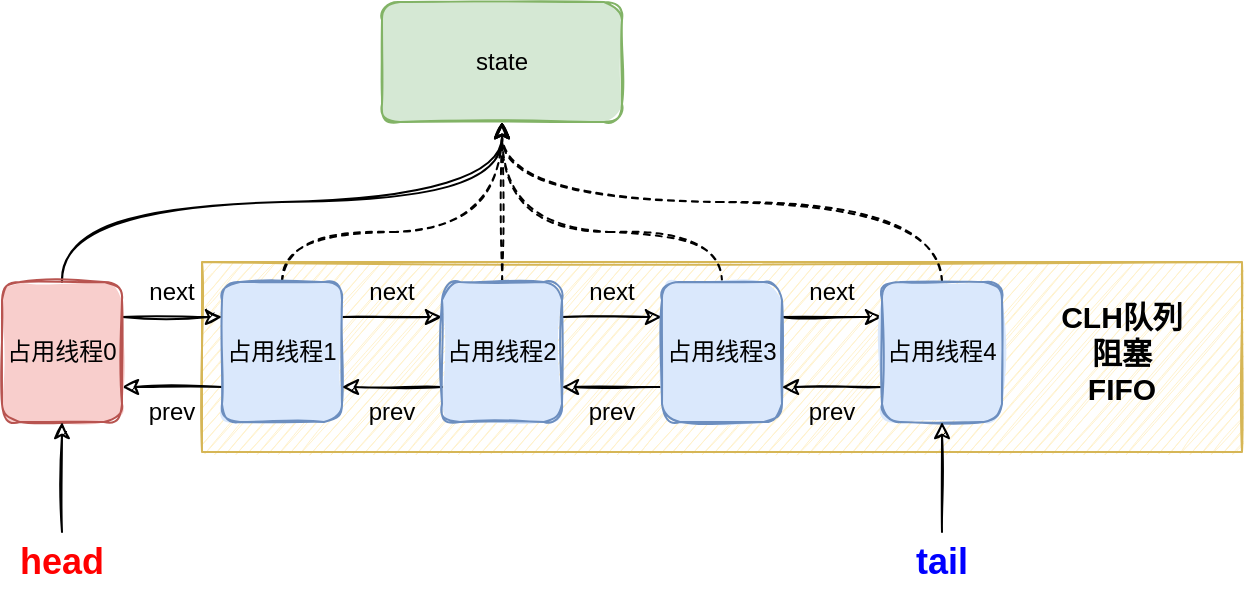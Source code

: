 <mxfile version="20.3.7" type="github">
  <diagram id="Yuw8eQQD934mDUAI04a5" name="第 1 页">
    <mxGraphModel dx="1422" dy="752" grid="1" gridSize="10" guides="1" tooltips="1" connect="1" arrows="1" fold="1" page="1" pageScale="1" pageWidth="827" pageHeight="1169" math="0" shadow="0">
      <root>
        <mxCell id="0" />
        <mxCell id="1" parent="0" />
        <mxCell id="kUrpYP0FrZ2lY7gKSXWZ-40" value="" style="rounded=0;whiteSpace=wrap;html=1;fontSize=18;sketch=1;fillColor=#fff2cc;strokeColor=#d6b656;shadow=0;glass=0;" vertex="1" parent="1">
          <mxGeometry x="200" y="370" width="520" height="95" as="geometry" />
        </mxCell>
        <mxCell id="kUrpYP0FrZ2lY7gKSXWZ-7" value="state" style="rounded=1;whiteSpace=wrap;html=1;sketch=1;fillColor=#d5e8d4;strokeColor=#82b366;fillStyle=solid;" vertex="1" parent="1">
          <mxGeometry x="290" y="240" width="120" height="60" as="geometry" />
        </mxCell>
        <mxCell id="kUrpYP0FrZ2lY7gKSXWZ-14" style="edgeStyle=orthogonalEdgeStyle;rounded=0;orthogonalLoop=1;jettySize=auto;html=1;exitX=1;exitY=0.25;exitDx=0;exitDy=0;entryX=0;entryY=0.25;entryDx=0;entryDy=0;sketch=1;" edge="1" parent="1" source="kUrpYP0FrZ2lY7gKSXWZ-8" target="kUrpYP0FrZ2lY7gKSXWZ-9">
          <mxGeometry relative="1" as="geometry" />
        </mxCell>
        <mxCell id="kUrpYP0FrZ2lY7gKSXWZ-20" style="edgeStyle=orthogonalEdgeStyle;rounded=0;orthogonalLoop=1;jettySize=auto;html=1;exitX=0;exitY=0.75;exitDx=0;exitDy=0;entryX=1;entryY=0.75;entryDx=0;entryDy=0;sketch=1;" edge="1" parent="1" source="kUrpYP0FrZ2lY7gKSXWZ-8" target="kUrpYP0FrZ2lY7gKSXWZ-12">
          <mxGeometry relative="1" as="geometry" />
        </mxCell>
        <mxCell id="kUrpYP0FrZ2lY7gKSXWZ-36" style="edgeStyle=orthogonalEdgeStyle;curved=1;rounded=0;sketch=1;orthogonalLoop=1;jettySize=auto;html=1;exitX=0.5;exitY=0;exitDx=0;exitDy=0;entryX=0.5;entryY=1;entryDx=0;entryDy=0;fontSize=18;dashed=1;" edge="1" parent="1" source="kUrpYP0FrZ2lY7gKSXWZ-8" target="kUrpYP0FrZ2lY7gKSXWZ-7">
          <mxGeometry relative="1" as="geometry">
            <Array as="points">
              <mxPoint x="240" y="355" />
              <mxPoint x="350" y="355" />
            </Array>
          </mxGeometry>
        </mxCell>
        <mxCell id="kUrpYP0FrZ2lY7gKSXWZ-8" value="占用线程1" style="rounded=1;whiteSpace=wrap;html=1;sketch=1;fillColor=#dae8fc;strokeColor=#6c8ebf;fillStyle=solid;" vertex="1" parent="1">
          <mxGeometry x="210" y="380" width="60" height="70" as="geometry" />
        </mxCell>
        <mxCell id="kUrpYP0FrZ2lY7gKSXWZ-15" style="edgeStyle=orthogonalEdgeStyle;rounded=0;orthogonalLoop=1;jettySize=auto;html=1;exitX=1;exitY=0.25;exitDx=0;exitDy=0;entryX=0;entryY=0.25;entryDx=0;entryDy=0;sketch=1;" edge="1" parent="1" source="kUrpYP0FrZ2lY7gKSXWZ-9" target="kUrpYP0FrZ2lY7gKSXWZ-10">
          <mxGeometry relative="1" as="geometry" />
        </mxCell>
        <mxCell id="kUrpYP0FrZ2lY7gKSXWZ-19" style="edgeStyle=orthogonalEdgeStyle;rounded=0;orthogonalLoop=1;jettySize=auto;html=1;exitX=0;exitY=0.75;exitDx=0;exitDy=0;entryX=1;entryY=0.75;entryDx=0;entryDy=0;sketch=1;" edge="1" parent="1" source="kUrpYP0FrZ2lY7gKSXWZ-9" target="kUrpYP0FrZ2lY7gKSXWZ-8">
          <mxGeometry relative="1" as="geometry" />
        </mxCell>
        <mxCell id="kUrpYP0FrZ2lY7gKSXWZ-37" style="edgeStyle=orthogonalEdgeStyle;curved=1;rounded=0;sketch=1;orthogonalLoop=1;jettySize=auto;html=1;exitX=0.5;exitY=0;exitDx=0;exitDy=0;entryX=0.5;entryY=1;entryDx=0;entryDy=0;fontSize=18;dashed=1;" edge="1" parent="1" source="kUrpYP0FrZ2lY7gKSXWZ-9" target="kUrpYP0FrZ2lY7gKSXWZ-7">
          <mxGeometry relative="1" as="geometry" />
        </mxCell>
        <mxCell id="kUrpYP0FrZ2lY7gKSXWZ-9" value="占用线程2" style="rounded=1;whiteSpace=wrap;html=1;sketch=1;fillColor=#dae8fc;strokeColor=#6c8ebf;fillStyle=solid;" vertex="1" parent="1">
          <mxGeometry x="320" y="380" width="60" height="70" as="geometry" />
        </mxCell>
        <mxCell id="kUrpYP0FrZ2lY7gKSXWZ-16" style="edgeStyle=orthogonalEdgeStyle;rounded=0;orthogonalLoop=1;jettySize=auto;html=1;exitX=1;exitY=0.25;exitDx=0;exitDy=0;entryX=0;entryY=0.25;entryDx=0;entryDy=0;sketch=1;" edge="1" parent="1" source="kUrpYP0FrZ2lY7gKSXWZ-10" target="kUrpYP0FrZ2lY7gKSXWZ-11">
          <mxGeometry relative="1" as="geometry" />
        </mxCell>
        <mxCell id="kUrpYP0FrZ2lY7gKSXWZ-18" style="edgeStyle=orthogonalEdgeStyle;rounded=0;orthogonalLoop=1;jettySize=auto;html=1;exitX=0;exitY=0.75;exitDx=0;exitDy=0;entryX=1;entryY=0.75;entryDx=0;entryDy=0;sketch=1;" edge="1" parent="1" source="kUrpYP0FrZ2lY7gKSXWZ-10" target="kUrpYP0FrZ2lY7gKSXWZ-9">
          <mxGeometry relative="1" as="geometry" />
        </mxCell>
        <mxCell id="kUrpYP0FrZ2lY7gKSXWZ-38" style="edgeStyle=orthogonalEdgeStyle;curved=1;rounded=0;sketch=1;orthogonalLoop=1;jettySize=auto;html=1;exitX=0.5;exitY=0;exitDx=0;exitDy=0;entryX=0.5;entryY=1;entryDx=0;entryDy=0;fontSize=18;dashed=1;" edge="1" parent="1" source="kUrpYP0FrZ2lY7gKSXWZ-10" target="kUrpYP0FrZ2lY7gKSXWZ-7">
          <mxGeometry relative="1" as="geometry">
            <Array as="points">
              <mxPoint x="460" y="355" />
              <mxPoint x="350" y="355" />
            </Array>
          </mxGeometry>
        </mxCell>
        <mxCell id="kUrpYP0FrZ2lY7gKSXWZ-10" value="占用线程3" style="rounded=1;whiteSpace=wrap;html=1;sketch=1;fillColor=#dae8fc;strokeColor=#6c8ebf;fillStyle=solid;" vertex="1" parent="1">
          <mxGeometry x="430" y="380" width="60" height="70" as="geometry" />
        </mxCell>
        <mxCell id="kUrpYP0FrZ2lY7gKSXWZ-17" style="edgeStyle=orthogonalEdgeStyle;rounded=0;orthogonalLoop=1;jettySize=auto;html=1;exitX=0;exitY=0.75;exitDx=0;exitDy=0;entryX=1;entryY=0.75;entryDx=0;entryDy=0;sketch=1;" edge="1" parent="1" source="kUrpYP0FrZ2lY7gKSXWZ-11" target="kUrpYP0FrZ2lY7gKSXWZ-10">
          <mxGeometry relative="1" as="geometry" />
        </mxCell>
        <mxCell id="kUrpYP0FrZ2lY7gKSXWZ-39" style="edgeStyle=orthogonalEdgeStyle;curved=1;rounded=0;sketch=1;orthogonalLoop=1;jettySize=auto;html=1;exitX=0.5;exitY=0;exitDx=0;exitDy=0;fontSize=18;dashed=1;" edge="1" parent="1" source="kUrpYP0FrZ2lY7gKSXWZ-11" target="kUrpYP0FrZ2lY7gKSXWZ-7">
          <mxGeometry relative="1" as="geometry" />
        </mxCell>
        <mxCell id="kUrpYP0FrZ2lY7gKSXWZ-11" value="占用线程4" style="rounded=1;whiteSpace=wrap;html=1;sketch=1;fillColor=#dae8fc;strokeColor=#6c8ebf;fillStyle=solid;" vertex="1" parent="1">
          <mxGeometry x="540" y="380" width="60" height="70" as="geometry" />
        </mxCell>
        <mxCell id="kUrpYP0FrZ2lY7gKSXWZ-13" style="edgeStyle=orthogonalEdgeStyle;rounded=0;orthogonalLoop=1;jettySize=auto;html=1;exitX=1;exitY=0.25;exitDx=0;exitDy=0;entryX=0;entryY=0.25;entryDx=0;entryDy=0;sketch=1;" edge="1" parent="1" source="kUrpYP0FrZ2lY7gKSXWZ-12" target="kUrpYP0FrZ2lY7gKSXWZ-8">
          <mxGeometry relative="1" as="geometry" />
        </mxCell>
        <mxCell id="kUrpYP0FrZ2lY7gKSXWZ-35" style="edgeStyle=orthogonalEdgeStyle;rounded=0;orthogonalLoop=1;jettySize=auto;html=1;exitX=0.5;exitY=0;exitDx=0;exitDy=0;entryX=0.5;entryY=1;entryDx=0;entryDy=0;fontSize=18;sketch=1;curved=1;" edge="1" parent="1" source="kUrpYP0FrZ2lY7gKSXWZ-12" target="kUrpYP0FrZ2lY7gKSXWZ-7">
          <mxGeometry relative="1" as="geometry" />
        </mxCell>
        <mxCell id="kUrpYP0FrZ2lY7gKSXWZ-12" value="占用线程0" style="rounded=1;whiteSpace=wrap;html=1;sketch=1;fillColor=#f8cecc;strokeColor=#b85450;fillStyle=solid;" vertex="1" parent="1">
          <mxGeometry x="100" y="380" width="60" height="70" as="geometry" />
        </mxCell>
        <mxCell id="kUrpYP0FrZ2lY7gKSXWZ-34" style="edgeStyle=orthogonalEdgeStyle;rounded=0;orthogonalLoop=1;jettySize=auto;html=1;exitX=0.5;exitY=0;exitDx=0;exitDy=0;entryX=0.5;entryY=1;entryDx=0;entryDy=0;fontSize=18;sketch=1;" edge="1" parent="1" source="kUrpYP0FrZ2lY7gKSXWZ-21" target="kUrpYP0FrZ2lY7gKSXWZ-12">
          <mxGeometry relative="1" as="geometry" />
        </mxCell>
        <mxCell id="kUrpYP0FrZ2lY7gKSXWZ-21" value="&lt;font style=&quot;font-size: 18px;&quot; color=&quot;#FF0000&quot;&gt;&lt;b&gt;head&lt;/b&gt;&lt;/font&gt;" style="text;html=1;strokeColor=none;fillColor=none;align=center;verticalAlign=middle;whiteSpace=wrap;rounded=0;sketch=1;" vertex="1" parent="1">
          <mxGeometry x="100" y="505" width="60" height="30" as="geometry" />
        </mxCell>
        <mxCell id="kUrpYP0FrZ2lY7gKSXWZ-22" value="next" style="text;html=1;strokeColor=none;fillColor=none;align=center;verticalAlign=middle;whiteSpace=wrap;rounded=0;sketch=1;" vertex="1" parent="1">
          <mxGeometry x="170" y="375" width="30" height="20" as="geometry" />
        </mxCell>
        <mxCell id="kUrpYP0FrZ2lY7gKSXWZ-23" value="next" style="text;html=1;strokeColor=none;fillColor=none;align=center;verticalAlign=middle;whiteSpace=wrap;rounded=0;sketch=1;" vertex="1" parent="1">
          <mxGeometry x="280" y="375" width="30" height="20" as="geometry" />
        </mxCell>
        <mxCell id="kUrpYP0FrZ2lY7gKSXWZ-24" value="next" style="text;html=1;strokeColor=none;fillColor=none;align=center;verticalAlign=middle;whiteSpace=wrap;rounded=0;sketch=1;" vertex="1" parent="1">
          <mxGeometry x="390" y="375" width="30" height="20" as="geometry" />
        </mxCell>
        <mxCell id="kUrpYP0FrZ2lY7gKSXWZ-26" value="next" style="text;html=1;strokeColor=none;fillColor=none;align=center;verticalAlign=middle;whiteSpace=wrap;rounded=0;sketch=1;" vertex="1" parent="1">
          <mxGeometry x="500" y="375" width="30" height="20" as="geometry" />
        </mxCell>
        <mxCell id="kUrpYP0FrZ2lY7gKSXWZ-27" value="prev" style="text;html=1;strokeColor=none;fillColor=none;align=center;verticalAlign=middle;whiteSpace=wrap;rounded=0;sketch=1;" vertex="1" parent="1">
          <mxGeometry x="500" y="435" width="30" height="20" as="geometry" />
        </mxCell>
        <mxCell id="kUrpYP0FrZ2lY7gKSXWZ-29" value="prev" style="text;html=1;strokeColor=none;fillColor=none;align=center;verticalAlign=middle;whiteSpace=wrap;rounded=0;sketch=1;" vertex="1" parent="1">
          <mxGeometry x="390" y="435" width="30" height="20" as="geometry" />
        </mxCell>
        <mxCell id="kUrpYP0FrZ2lY7gKSXWZ-30" value="prev" style="text;html=1;strokeColor=none;fillColor=none;align=center;verticalAlign=middle;whiteSpace=wrap;rounded=0;sketch=1;" vertex="1" parent="1">
          <mxGeometry x="280" y="435" width="30" height="20" as="geometry" />
        </mxCell>
        <mxCell id="kUrpYP0FrZ2lY7gKSXWZ-31" value="prev" style="text;html=1;strokeColor=none;fillColor=none;align=center;verticalAlign=middle;whiteSpace=wrap;rounded=0;sketch=1;" vertex="1" parent="1">
          <mxGeometry x="170" y="435" width="30" height="20" as="geometry" />
        </mxCell>
        <mxCell id="kUrpYP0FrZ2lY7gKSXWZ-33" style="edgeStyle=orthogonalEdgeStyle;rounded=0;orthogonalLoop=1;jettySize=auto;html=1;exitX=0.5;exitY=0;exitDx=0;exitDy=0;entryX=0.5;entryY=1;entryDx=0;entryDy=0;sketch=1;" edge="1" parent="1" source="kUrpYP0FrZ2lY7gKSXWZ-32" target="kUrpYP0FrZ2lY7gKSXWZ-11">
          <mxGeometry relative="1" as="geometry" />
        </mxCell>
        <mxCell id="kUrpYP0FrZ2lY7gKSXWZ-32" value="&lt;div style=&quot;font-size: 18px;&quot;&gt;&lt;font style=&quot;font-size: 18px;&quot; color=&quot;#0000FF&quot;&gt;&lt;b&gt;tail&lt;/b&gt;&lt;/font&gt;&lt;/div&gt;" style="text;html=1;strokeColor=none;fillColor=none;align=center;verticalAlign=middle;whiteSpace=wrap;rounded=0;sketch=1;" vertex="1" parent="1">
          <mxGeometry x="540" y="505" width="60" height="30" as="geometry" />
        </mxCell>
        <mxCell id="kUrpYP0FrZ2lY7gKSXWZ-42" value="&lt;div style=&quot;font-size: 15px;&quot;&gt;&lt;font style=&quot;font-size: 15px;&quot;&gt;&lt;b&gt;CLH队列&lt;/b&gt;&lt;/font&gt;&lt;/div&gt;&lt;div style=&quot;font-size: 15px;&quot;&gt;&lt;font style=&quot;font-size: 15px;&quot;&gt;&lt;b&gt;阻塞&lt;/b&gt;&lt;/font&gt;&lt;/div&gt;&lt;div style=&quot;font-size: 15px;&quot;&gt;&lt;font style=&quot;font-size: 15px;&quot;&gt;&lt;b&gt;FIFO&lt;br&gt;&lt;/b&gt;&lt;/font&gt;&lt;/div&gt;" style="text;html=1;strokeColor=none;fillColor=none;align=center;verticalAlign=middle;whiteSpace=wrap;rounded=0;sketch=1;" vertex="1" parent="1">
          <mxGeometry x="610" y="375" width="100" height="80" as="geometry" />
        </mxCell>
      </root>
    </mxGraphModel>
  </diagram>
</mxfile>
